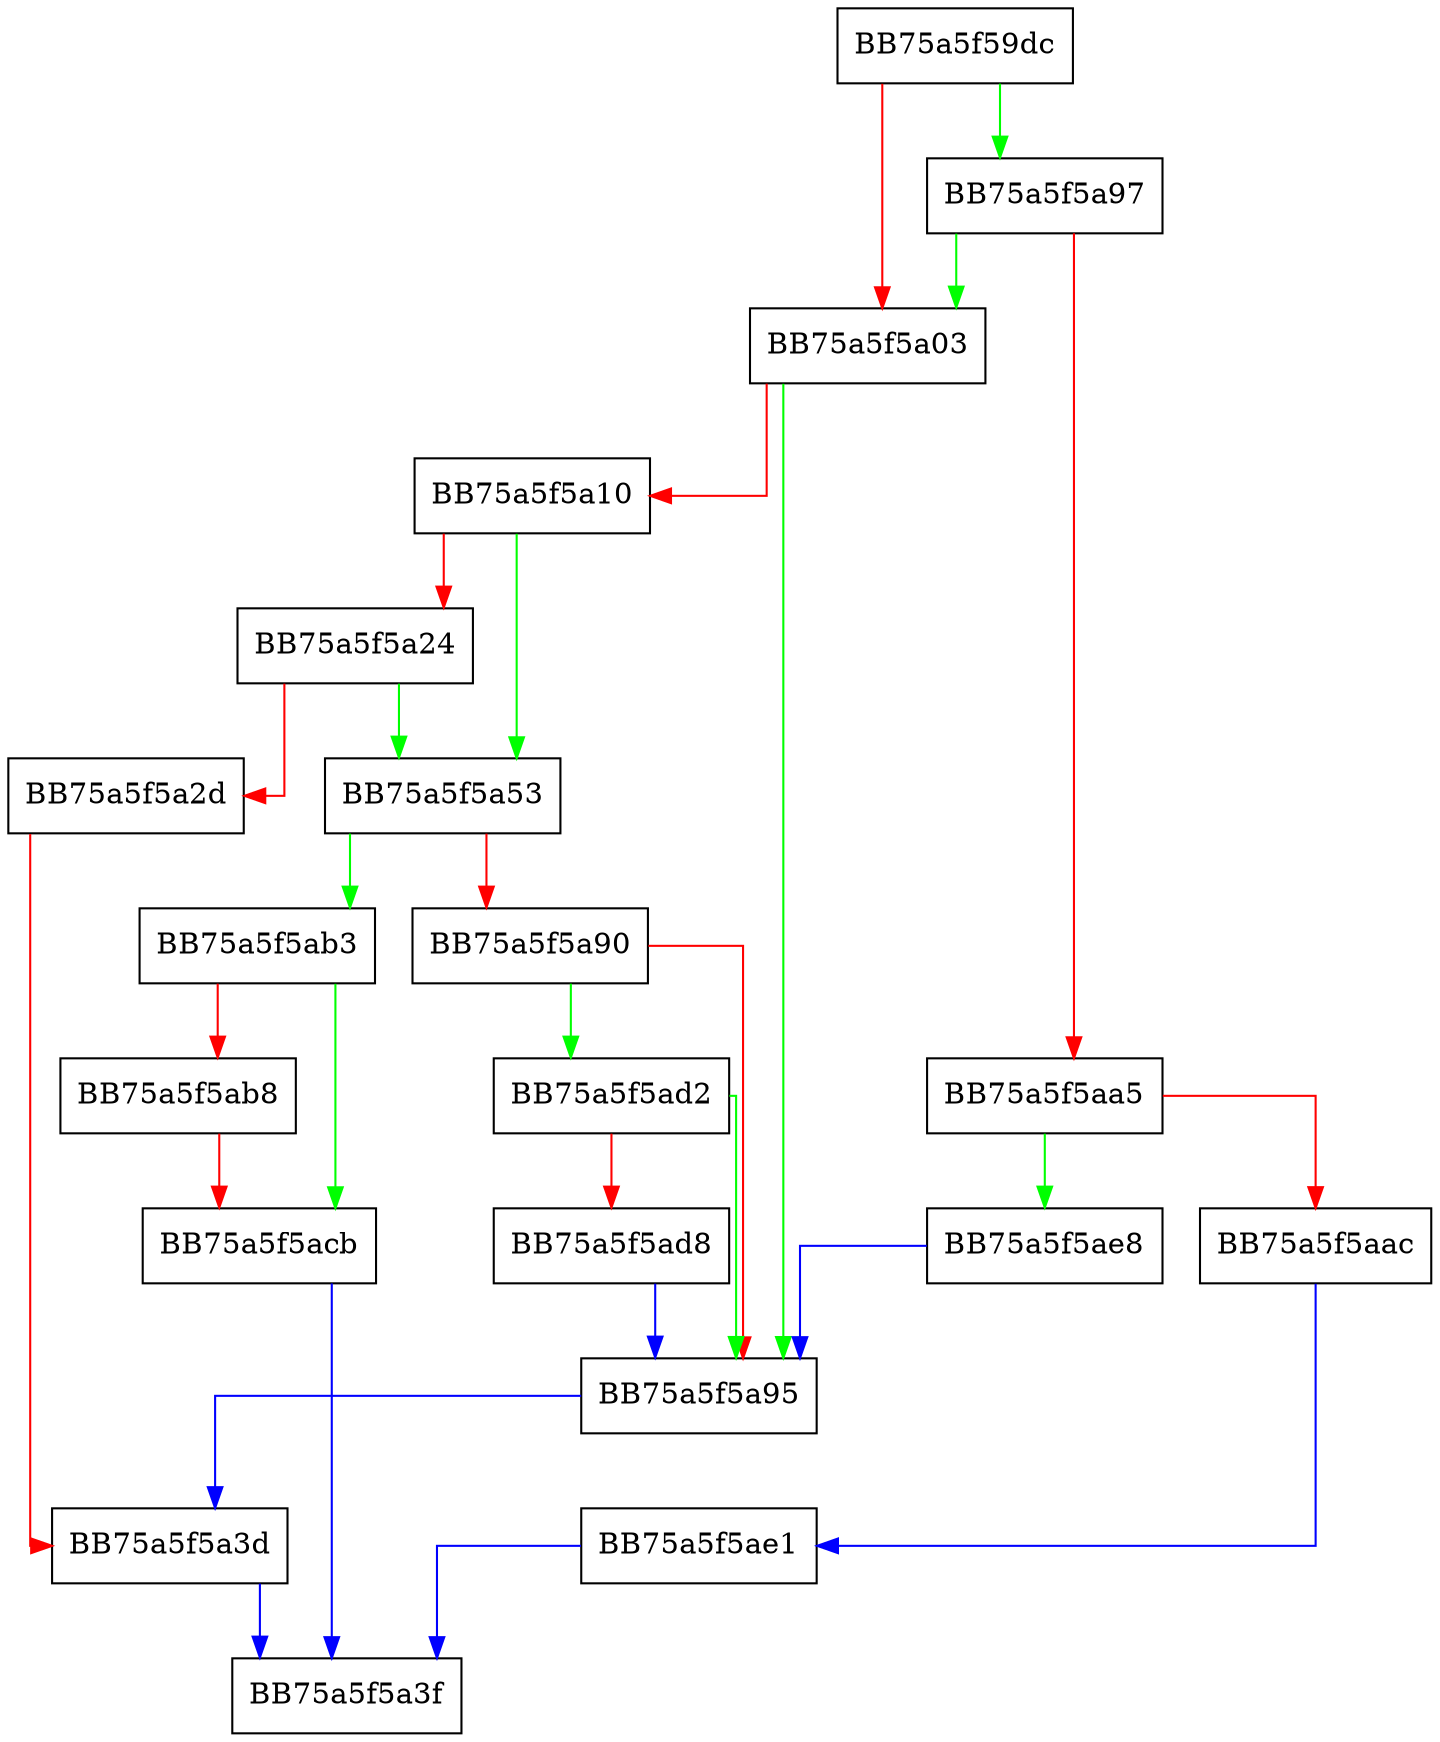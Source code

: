 digraph referenceValue {
  node [shape="box"];
  graph [splines=ortho];
  BB75a5f59dc -> BB75a5f5a97 [color="green"];
  BB75a5f59dc -> BB75a5f5a03 [color="red"];
  BB75a5f5a03 -> BB75a5f5a95 [color="green"];
  BB75a5f5a03 -> BB75a5f5a10 [color="red"];
  BB75a5f5a10 -> BB75a5f5a53 [color="green"];
  BB75a5f5a10 -> BB75a5f5a24 [color="red"];
  BB75a5f5a24 -> BB75a5f5a53 [color="green"];
  BB75a5f5a24 -> BB75a5f5a2d [color="red"];
  BB75a5f5a2d -> BB75a5f5a3d [color="red"];
  BB75a5f5a3d -> BB75a5f5a3f [color="blue"];
  BB75a5f5a53 -> BB75a5f5ab3 [color="green"];
  BB75a5f5a53 -> BB75a5f5a90 [color="red"];
  BB75a5f5a90 -> BB75a5f5ad2 [color="green"];
  BB75a5f5a90 -> BB75a5f5a95 [color="red"];
  BB75a5f5a95 -> BB75a5f5a3d [color="blue"];
  BB75a5f5a97 -> BB75a5f5a03 [color="green"];
  BB75a5f5a97 -> BB75a5f5aa5 [color="red"];
  BB75a5f5aa5 -> BB75a5f5ae8 [color="green"];
  BB75a5f5aa5 -> BB75a5f5aac [color="red"];
  BB75a5f5aac -> BB75a5f5ae1 [color="blue"];
  BB75a5f5ab3 -> BB75a5f5acb [color="green"];
  BB75a5f5ab3 -> BB75a5f5ab8 [color="red"];
  BB75a5f5ab8 -> BB75a5f5acb [color="red"];
  BB75a5f5acb -> BB75a5f5a3f [color="blue"];
  BB75a5f5ad2 -> BB75a5f5a95 [color="green"];
  BB75a5f5ad2 -> BB75a5f5ad8 [color="red"];
  BB75a5f5ad8 -> BB75a5f5a95 [color="blue"];
  BB75a5f5ae1 -> BB75a5f5a3f [color="blue"];
  BB75a5f5ae8 -> BB75a5f5a95 [color="blue"];
}